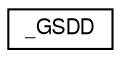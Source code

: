 digraph "Graphical Class Hierarchy"
{
  edge [fontname="FreeSans",fontsize="10",labelfontname="FreeSans",labelfontsize="10"];
  node [fontname="FreeSans",fontsize="10",shape=record];
  rankdir="LR";
  Node1 [label="_GSDD",height=0.2,width=0.4,color="black", fillcolor="white", style="filled",URL="$class__GSDD.html"];
}

